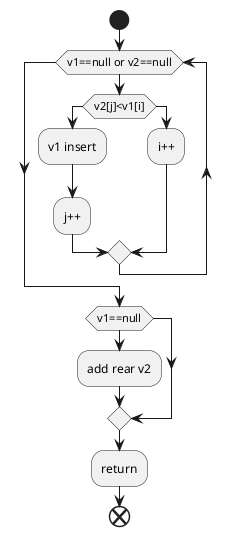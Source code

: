 @startuml
start
    while(v1==null or v2==null)
        if(v2[j]<v1[i])then
            :v1 insert;
            :j++;
        else
            :i++;
        endif
    endwhile
    if(v1==null)then
        :add rear v2;
    endif
    :return;
end
@enduml